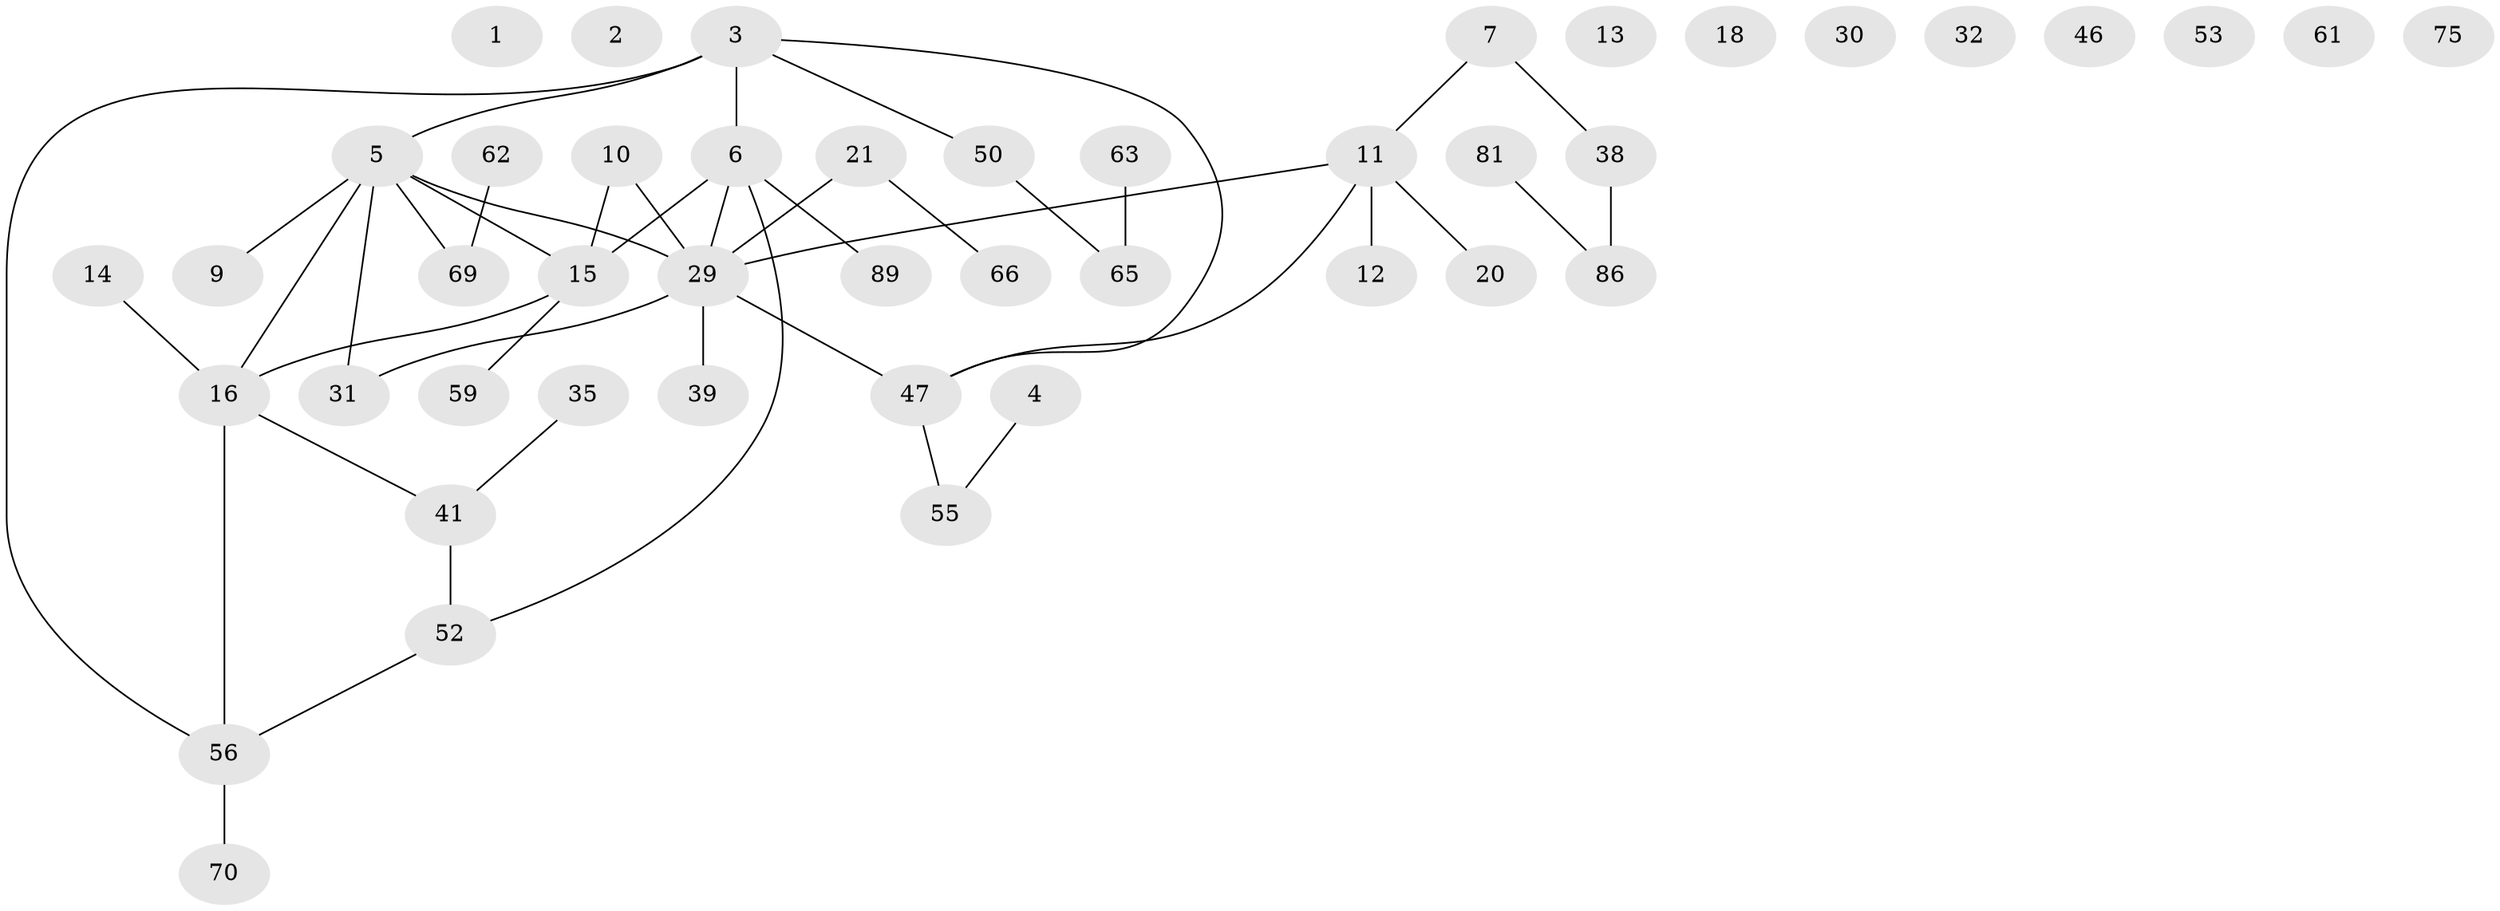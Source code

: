 // original degree distribution, {1: 0.3516483516483517, 0: 0.08791208791208792, 4: 0.054945054945054944, 5: 0.06593406593406594, 3: 0.18681318681318682, 2: 0.23076923076923078, 7: 0.01098901098901099, 8: 0.01098901098901099}
// Generated by graph-tools (version 1.1) at 2025/12/03/09/25 04:12:52]
// undirected, 45 vertices, 44 edges
graph export_dot {
graph [start="1"]
  node [color=gray90,style=filled];
  1 [super="+22"];
  2;
  3 [super="+49+8"];
  4;
  5 [super="+17+23+54+68"];
  6 [super="+24+33+74"];
  7 [super="+25"];
  9 [super="+57"];
  10;
  11 [super="+37"];
  12;
  13;
  14;
  15 [super="+43+36"];
  16 [super="+73+27"];
  18 [super="+19"];
  20;
  21 [super="+45+44"];
  29 [super="+83+71+34"];
  30;
  31 [super="+60"];
  32;
  35;
  38;
  39 [super="+40"];
  41 [super="+82"];
  46;
  47 [super="+77"];
  50 [super="+72"];
  52 [super="+58"];
  53;
  55 [super="+67"];
  56 [super="+76"];
  59 [super="+78"];
  61;
  62;
  63;
  65;
  66 [super="+91"];
  69;
  70;
  75;
  81;
  86 [super="+90"];
  89;
  3 -- 50;
  3 -- 5;
  3 -- 6 [weight=2];
  3 -- 56;
  3 -- 47;
  4 -- 55;
  5 -- 69;
  5 -- 31;
  5 -- 15;
  5 -- 16;
  5 -- 29 [weight=2];
  5 -- 9;
  6 -- 52;
  6 -- 89;
  6 -- 29 [weight=2];
  6 -- 15;
  7 -- 11;
  7 -- 38;
  10 -- 29;
  10 -- 15;
  11 -- 20;
  11 -- 12;
  11 -- 29;
  11 -- 47;
  14 -- 16;
  15 -- 16;
  15 -- 59;
  16 -- 41;
  16 -- 56;
  21 -- 66;
  21 -- 29;
  29 -- 47 [weight=2];
  29 -- 31 [weight=2];
  29 -- 39;
  35 -- 41;
  38 -- 86;
  41 -- 52;
  47 -- 55;
  50 -- 65;
  52 -- 56;
  56 -- 70;
  62 -- 69;
  63 -- 65;
  81 -- 86;
}
